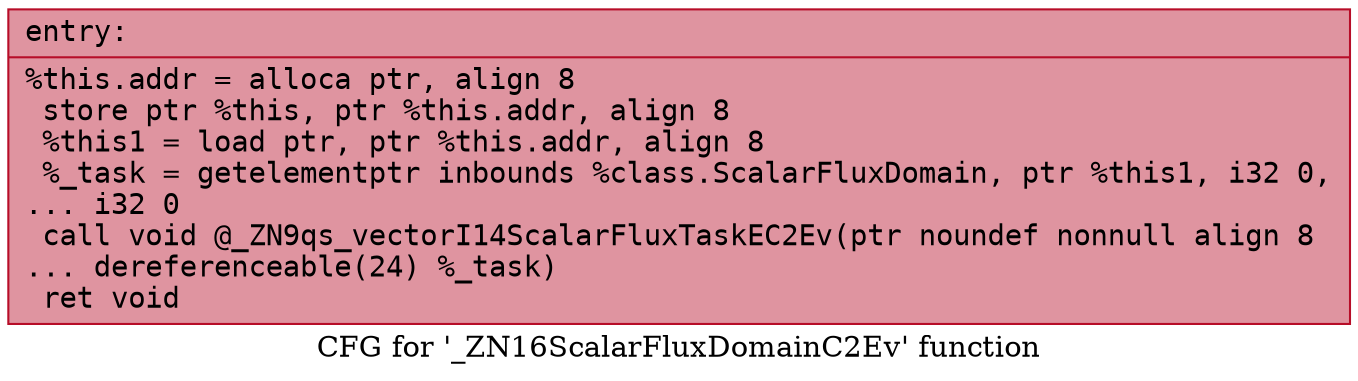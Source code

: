 digraph "CFG for '_ZN16ScalarFluxDomainC2Ev' function" {
	label="CFG for '_ZN16ScalarFluxDomainC2Ev' function";

	Node0x556c3c877990 [shape=record,color="#b70d28ff", style=filled, fillcolor="#b70d2870" fontname="Courier",label="{entry:\l|  %this.addr = alloca ptr, align 8\l  store ptr %this, ptr %this.addr, align 8\l  %this1 = load ptr, ptr %this.addr, align 8\l  %_task = getelementptr inbounds %class.ScalarFluxDomain, ptr %this1, i32 0,\l... i32 0\l  call void @_ZN9qs_vectorI14ScalarFluxTaskEC2Ev(ptr noundef nonnull align 8\l... dereferenceable(24) %_task)\l  ret void\l}"];
}
